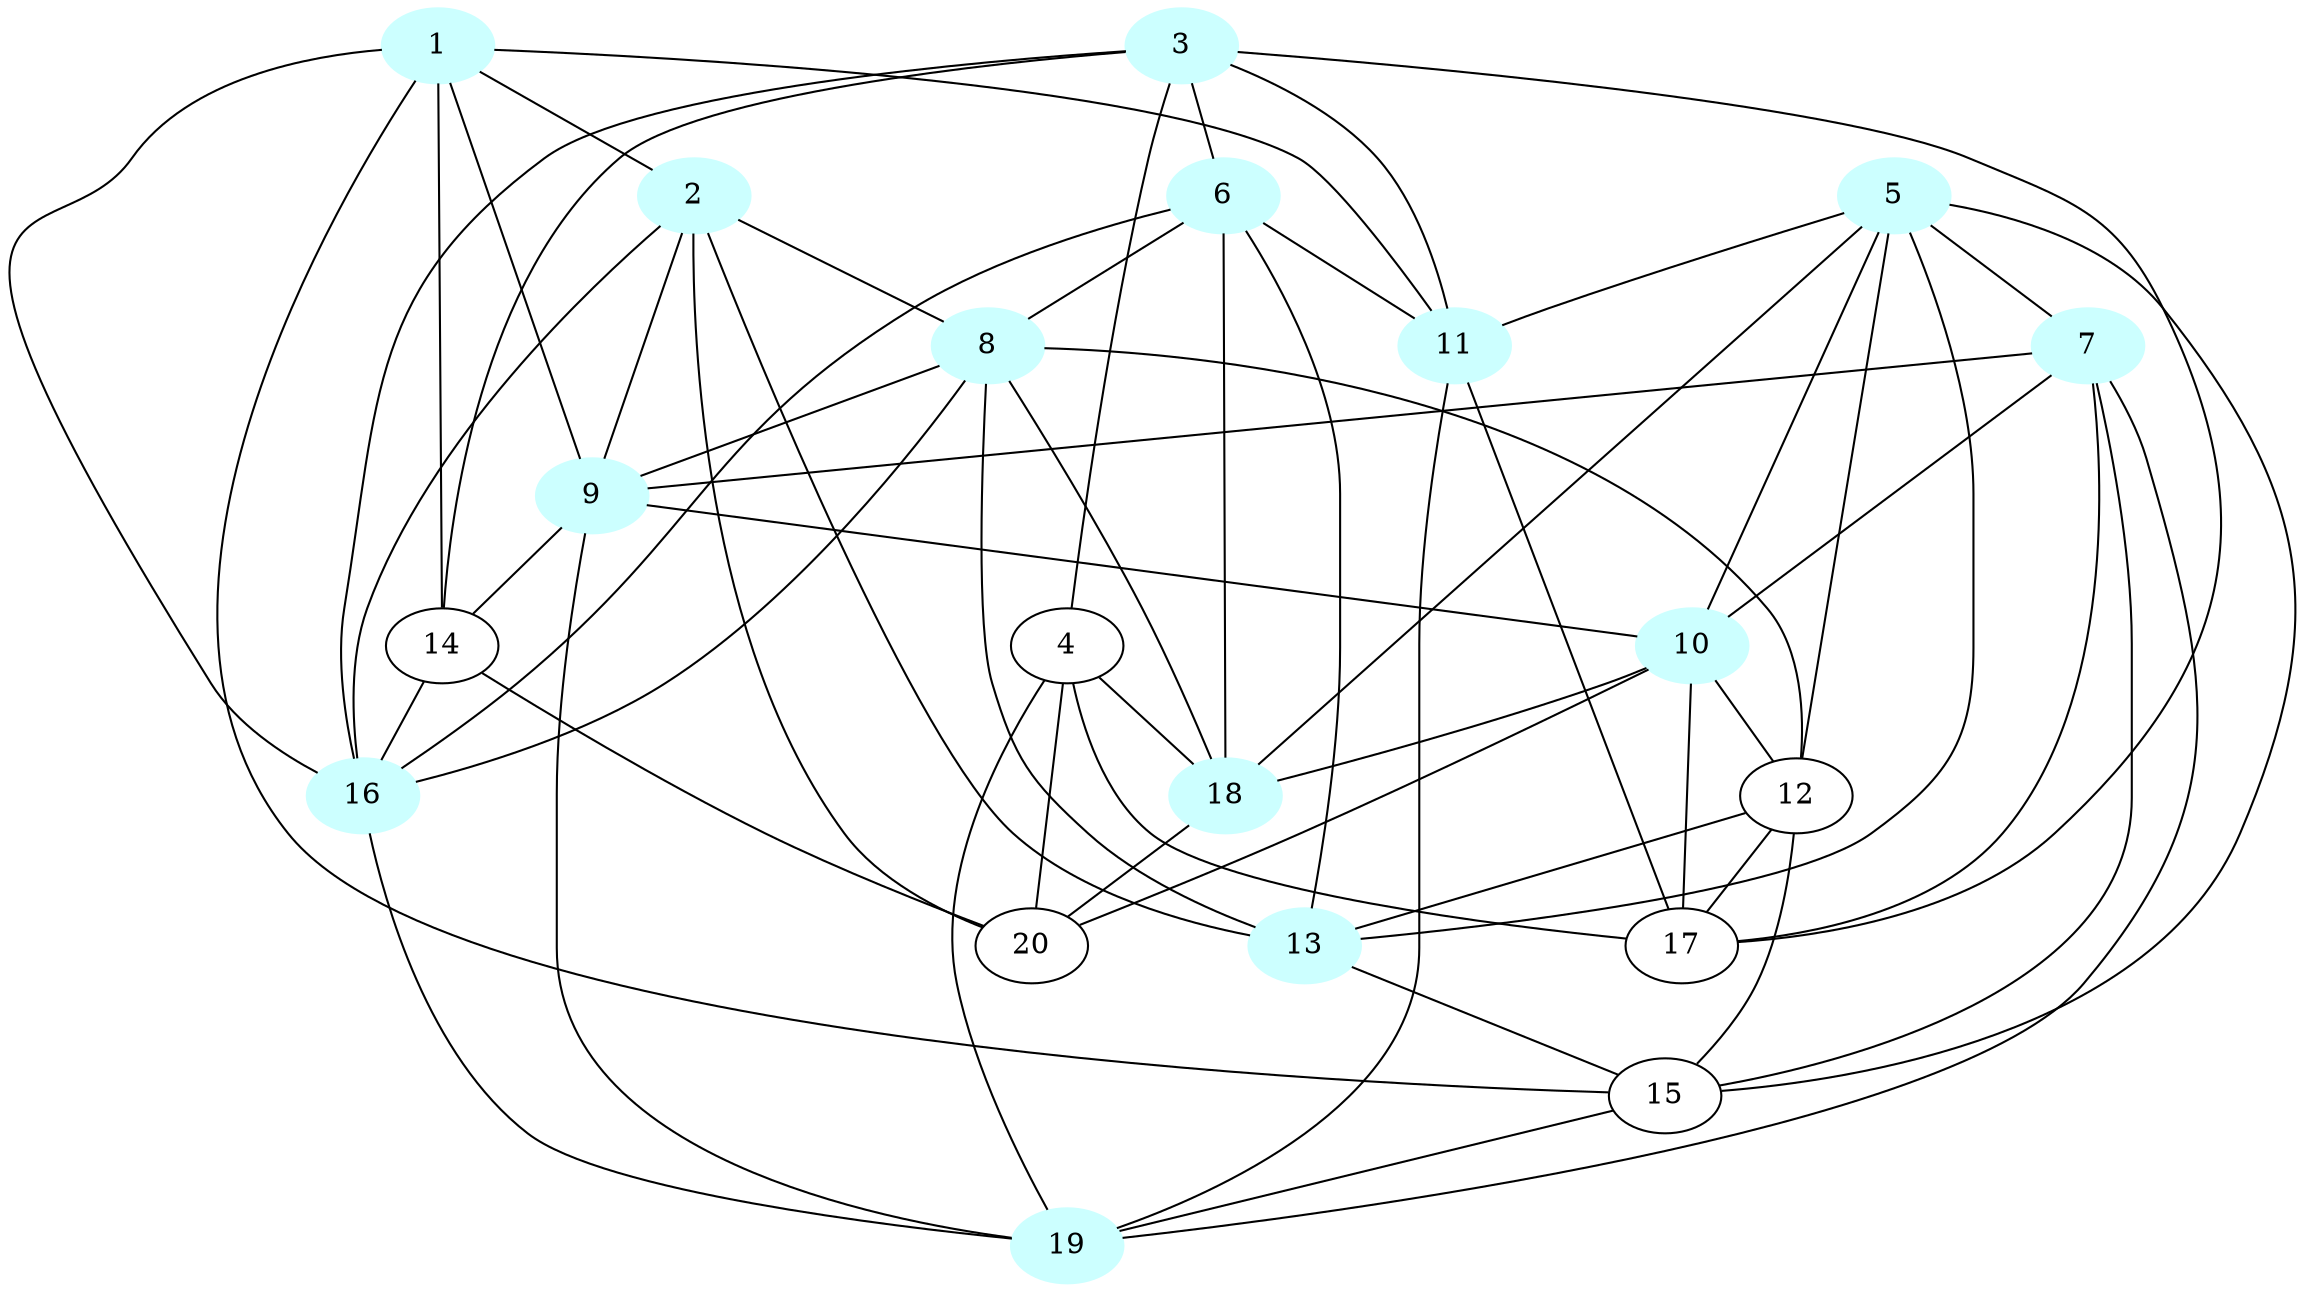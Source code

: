 graph G {
    1 [style=filled, color="#CCFFFF"];
    2 [style=filled, color="#CCFFFF"];
    3 [style=filled, color="#CCFFFF"];
    5 [style=filled, color="#CCFFFF"];
    6 [style=filled, color="#CCFFFF"];
    7 [style=filled, color="#CCFFFF"];
    8 [style=filled, color="#CCFFFF"];
    9 [style=filled, color="#CCFFFF"];
    10 [style=filled, color="#CCFFFF"];
    11 [style=filled, color="#CCFFFF"];
    13 [style=filled, color="#CCFFFF"];
    16 [style=filled, color="#CCFFFF"];
    18 [style=filled, color="#CCFFFF"];
    19 [style=filled, color="#CCFFFF"];
    1 -- 2 [len= 2]
    1 -- 9 [len= 2]
    1 -- 11 [len= 2]
    1 -- 14 [len= 2]
    1 -- 15 [len= 2]
    1 -- 16 [len= 2]
    2 -- 8 [len= 2]
    2 -- 9 [len= 2]
    2 -- 13 [len= 2]
    2 -- 16 [len= 2]
    2 -- 20 [len= 2]
    3 -- 4 [len= 2]
    3 -- 6 [len= 2]
    3 -- 11 [len= 2]
    3 -- 14 [len= 2]
    3 -- 16 [len= 2]
    3 -- 17 [len= 2]
    4 -- 17 [len= 2]
    4 -- 18 [len= 2]
    4 -- 19 [len= 2]
    4 -- 20 [len= 2]
    5 -- 7 [len= 2]
    5 -- 10 [len= 2]
    5 -- 11 [len= 2]
    5 -- 12 [len= 2]
    5 -- 13 [len= 2]
    5 -- 15 [len= 2]
    5 -- 18 [len= 2]
    6 -- 8 [len= 2]
    6 -- 11 [len= 2]
    6 -- 13 [len= 2]
    6 -- 16 [len= 2]
    6 -- 18 [len= 2]
    7 -- 9 [len= 2]
    7 -- 10 [len= 2]
    7 -- 15 [len= 2]
    7 -- 17 [len= 2]
    7 -- 19 [len= 2]
    8 -- 9 [len= 2]
    8 -- 12 [len= 2]
    8 -- 13 [len= 2]
    8 -- 16 [len= 2]
    8 -- 18 [len= 2]
    9 -- 10 [len= 2]
    9 -- 14 [len= 2]
    9 -- 19 [len= 2]
    10 -- 12 [len= 2]
    10 -- 17 [len= 2]
    10 -- 18 [len= 2]
    10 -- 20 [len= 2]
    11 -- 17 [len= 2]
    11 -- 19 [len= 2]
    12 -- 13 [len= 2]
    12 -- 15 [len= 2]
    12 -- 17 [len= 2]
    13 -- 15 [len= 2]
    14 -- 16 [len= 2]
    14 -- 20 [len= 2]
    15 -- 19 [len= 2]
    16 -- 19 [len= 2]
    18 -- 20 [len= 2]
}
